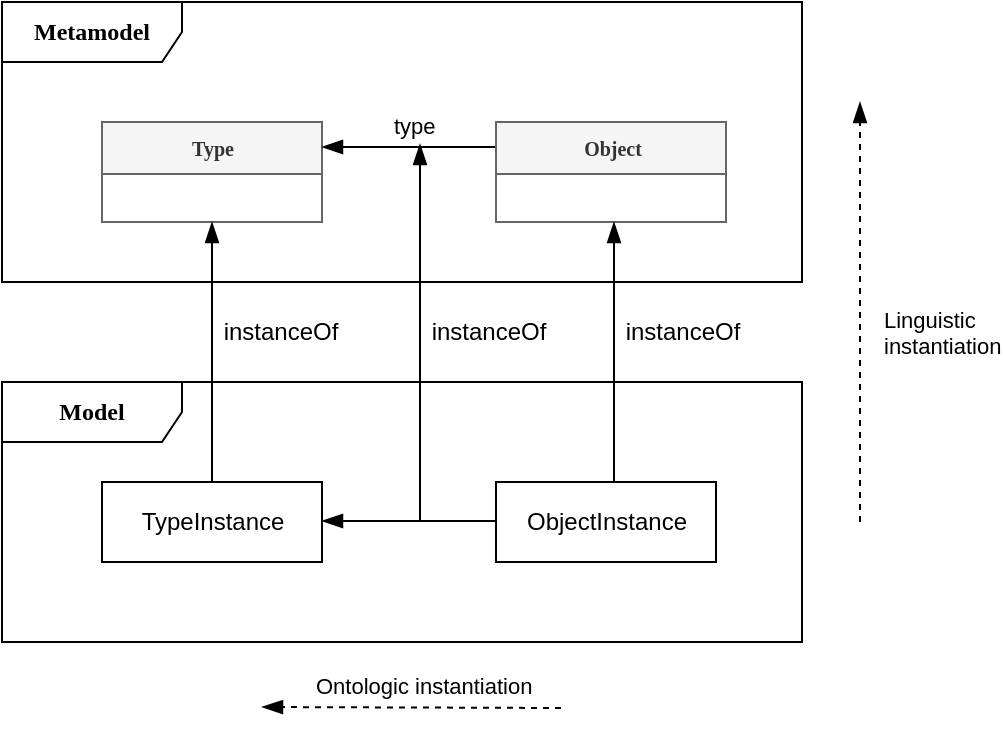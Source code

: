 <mxfile version="15.1.4" type="github">
  <diagram name="Page-1" id="c4acf3e9-155e-7222-9cf6-157b1a14988f">
    <mxGraphModel dx="1279" dy="1831" grid="1" gridSize="10" guides="1" tooltips="1" connect="1" arrows="1" fold="1" page="1" pageScale="1" pageWidth="850" pageHeight="1100" background="#ffffff" math="0" shadow="0">
      <root>
        <mxCell id="0" />
        <mxCell id="1" parent="0" />
        <mxCell id="17acba5748e5396b-1" value="&lt;b style=&quot;font-size: 12px;&quot;&gt;Metamodel&lt;/b&gt;" style="shape=umlFrame;whiteSpace=wrap;html=1;rounded=0;shadow=0;comic=0;labelBackgroundColor=none;strokeWidth=1;fontFamily=Verdana;fontSize=12;align=center;width=90;height=30;" parent="1" vertex="1">
          <mxGeometry x="120" y="-680" width="400" height="140" as="geometry" />
        </mxCell>
        <mxCell id="EUPt2hbITshMY0ZR5973-5" value="&lt;b&gt;Type&lt;/b&gt;" style="swimlane;html=1;fontStyle=0;childLayout=stackLayout;horizontal=1;startSize=26;fillColor=#f5f5f5;horizontalStack=0;resizeParent=1;resizeLast=0;collapsible=1;marginBottom=0;swimlaneFillColor=#ffffff;rounded=0;shadow=0;comic=0;labelBackgroundColor=none;strokeWidth=1;fontFamily=Verdana;fontSize=10;align=center;strokeColor=#666666;fontColor=#333333;" parent="1" vertex="1">
          <mxGeometry x="170" y="-620" width="110" height="50" as="geometry" />
        </mxCell>
        <mxCell id="a-3xQabaQIuShYP5bTJc-20" style="edgeStyle=none;rounded=0;orthogonalLoop=1;jettySize=auto;html=1;exitX=0;exitY=0.25;exitDx=0;exitDy=0;entryX=1;entryY=0.25;entryDx=0;entryDy=0;endArrow=blockThin;endFill=1;endSize=8;" parent="1" source="a-3xQabaQIuShYP5bTJc-1" target="EUPt2hbITshMY0ZR5973-5" edge="1">
          <mxGeometry relative="1" as="geometry" />
        </mxCell>
        <mxCell id="a-3xQabaQIuShYP5bTJc-1" value="&lt;div&gt;&lt;b&gt;Object&lt;/b&gt;&lt;/div&gt;" style="swimlane;html=1;fontStyle=0;childLayout=stackLayout;horizontal=1;startSize=26;fillColor=#f5f5f5;horizontalStack=0;resizeParent=1;resizeLast=0;collapsible=1;marginBottom=0;swimlaneFillColor=#ffffff;rounded=0;shadow=0;comic=0;labelBackgroundColor=none;strokeWidth=1;fontFamily=Verdana;fontSize=10;align=center;strokeColor=#666666;fontColor=#333333;" parent="1" vertex="1">
          <mxGeometry x="367" y="-620" width="115" height="50" as="geometry" />
        </mxCell>
        <mxCell id="a-3xQabaQIuShYP5bTJc-24" value="type" style="edgeLabel;resizable=0;html=1;align=left;verticalAlign=bottom;" parent="1" connectable="0" vertex="1">
          <mxGeometry x="314" y="-610" as="geometry" />
        </mxCell>
        <mxCell id="P9pVSjddtb7rB-f62L4y-1" value="&lt;b style=&quot;font-size: 12px;&quot;&gt;Model&lt;/b&gt;" style="shape=umlFrame;whiteSpace=wrap;html=1;rounded=0;shadow=0;comic=0;labelBackgroundColor=none;strokeWidth=1;fontFamily=Verdana;fontSize=12;align=center;width=90;height=30;" parent="1" vertex="1">
          <mxGeometry x="120" y="-490" width="400" height="130" as="geometry" />
        </mxCell>
        <mxCell id="P9pVSjddtb7rB-f62L4y-2" value="TypeInstance" style="html=1;" parent="1" vertex="1">
          <mxGeometry x="170" y="-440" width="110" height="40" as="geometry" />
        </mxCell>
        <mxCell id="P9pVSjddtb7rB-f62L4y-3" value="ObjectInstance" style="html=1;" parent="1" vertex="1">
          <mxGeometry x="367" y="-440" width="110" height="40" as="geometry" />
        </mxCell>
        <mxCell id="P9pVSjddtb7rB-f62L4y-4" style="edgeStyle=none;rounded=0;orthogonalLoop=1;jettySize=auto;html=1;exitX=0.5;exitY=0;exitDx=0;exitDy=0;entryX=0.5;entryY=1;entryDx=0;entryDy=0;endArrow=blockThin;endFill=1;endSize=8;" parent="1" source="P9pVSjddtb7rB-f62L4y-2" target="EUPt2hbITshMY0ZR5973-5" edge="1">
          <mxGeometry relative="1" as="geometry">
            <mxPoint x="377" y="-597.5" as="sourcePoint" />
            <mxPoint x="290" y="-597.5" as="targetPoint" />
          </mxGeometry>
        </mxCell>
        <mxCell id="P9pVSjddtb7rB-f62L4y-5" value="instanceOf" style="text;html=1;align=center;verticalAlign=middle;resizable=0;points=[];autosize=1;strokeColor=none;" parent="1" vertex="1">
          <mxGeometry x="224" y="-525" width="70" height="20" as="geometry" />
        </mxCell>
        <mxCell id="P9pVSjddtb7rB-f62L4y-6" style="edgeStyle=none;rounded=0;orthogonalLoop=1;jettySize=auto;html=1;exitX=0.5;exitY=0;exitDx=0;exitDy=0;entryX=0.5;entryY=1;entryDx=0;entryDy=0;endArrow=blockThin;endFill=1;endSize=8;" parent="1" edge="1">
          <mxGeometry relative="1" as="geometry">
            <mxPoint x="426" y="-440" as="sourcePoint" />
            <mxPoint x="426" y="-570" as="targetPoint" />
          </mxGeometry>
        </mxCell>
        <mxCell id="P9pVSjddtb7rB-f62L4y-7" value="instanceOf" style="text;html=1;align=center;verticalAlign=middle;resizable=0;points=[];autosize=1;strokeColor=none;" parent="1" vertex="1">
          <mxGeometry x="425" y="-525" width="70" height="20" as="geometry" />
        </mxCell>
        <mxCell id="P9pVSjddtb7rB-f62L4y-8" style="edgeStyle=none;rounded=0;orthogonalLoop=1;jettySize=auto;html=1;exitX=0;exitY=0.25;exitDx=0;exitDy=0;entryX=1;entryY=0.25;entryDx=0;entryDy=0;endArrow=blockThin;endFill=1;endSize=8;" parent="1" edge="1">
          <mxGeometry relative="1" as="geometry">
            <mxPoint x="367" y="-420.5" as="sourcePoint" />
            <mxPoint x="280" y="-420.5" as="targetPoint" />
          </mxGeometry>
        </mxCell>
        <mxCell id="P9pVSjddtb7rB-f62L4y-9" style="edgeStyle=none;rounded=0;orthogonalLoop=1;jettySize=auto;html=1;entryX=1;entryY=0.25;entryDx=0;entryDy=0;endArrow=blockThin;endFill=1;endSize=8;dashed=1;" parent="1" edge="1">
          <mxGeometry relative="1" as="geometry">
            <mxPoint x="399.5" y="-327" as="sourcePoint" />
            <mxPoint x="250" y="-327.5" as="targetPoint" />
          </mxGeometry>
        </mxCell>
        <mxCell id="P9pVSjddtb7rB-f62L4y-10" value="Ontologic instantiation" style="edgeLabel;resizable=0;html=1;align=left;verticalAlign=bottom;" parent="1" connectable="0" vertex="1">
          <mxGeometry x="275" y="-330" as="geometry" />
        </mxCell>
        <mxCell id="P9pVSjddtb7rB-f62L4y-11" style="edgeStyle=none;rounded=0;orthogonalLoop=1;jettySize=auto;html=1;entryX=1;entryY=0.25;entryDx=0;entryDy=0;endArrow=blockThin;endFill=1;endSize=8;dashed=1;" parent="1" edge="1">
          <mxGeometry relative="1" as="geometry">
            <mxPoint x="549" y="-420" as="sourcePoint" />
            <mxPoint x="549" y="-630" as="targetPoint" />
          </mxGeometry>
        </mxCell>
        <mxCell id="P9pVSjddtb7rB-f62L4y-12" value="&lt;div&gt;Linguistic&lt;/div&gt;&lt;div&gt; instantiation&lt;/div&gt;" style="edgeLabel;resizable=0;html=1;align=left;verticalAlign=bottom;" parent="1" connectable="0" vertex="1">
          <mxGeometry x="559" y="-500" as="geometry" />
        </mxCell>
        <mxCell id="P9pVSjddtb7rB-f62L4y-13" style="edgeStyle=none;rounded=0;orthogonalLoop=1;jettySize=auto;html=1;endArrow=blockThin;endFill=1;endSize=8;" parent="1" edge="1">
          <mxGeometry relative="1" as="geometry">
            <mxPoint x="329" y="-420" as="sourcePoint" />
            <mxPoint x="329" y="-609" as="targetPoint" />
          </mxGeometry>
        </mxCell>
        <mxCell id="P9pVSjddtb7rB-f62L4y-14" value="instanceOf" style="text;html=1;align=center;verticalAlign=middle;resizable=0;points=[];autosize=1;strokeColor=none;" parent="1" vertex="1">
          <mxGeometry x="328" y="-525" width="70" height="20" as="geometry" />
        </mxCell>
      </root>
    </mxGraphModel>
  </diagram>
</mxfile>
